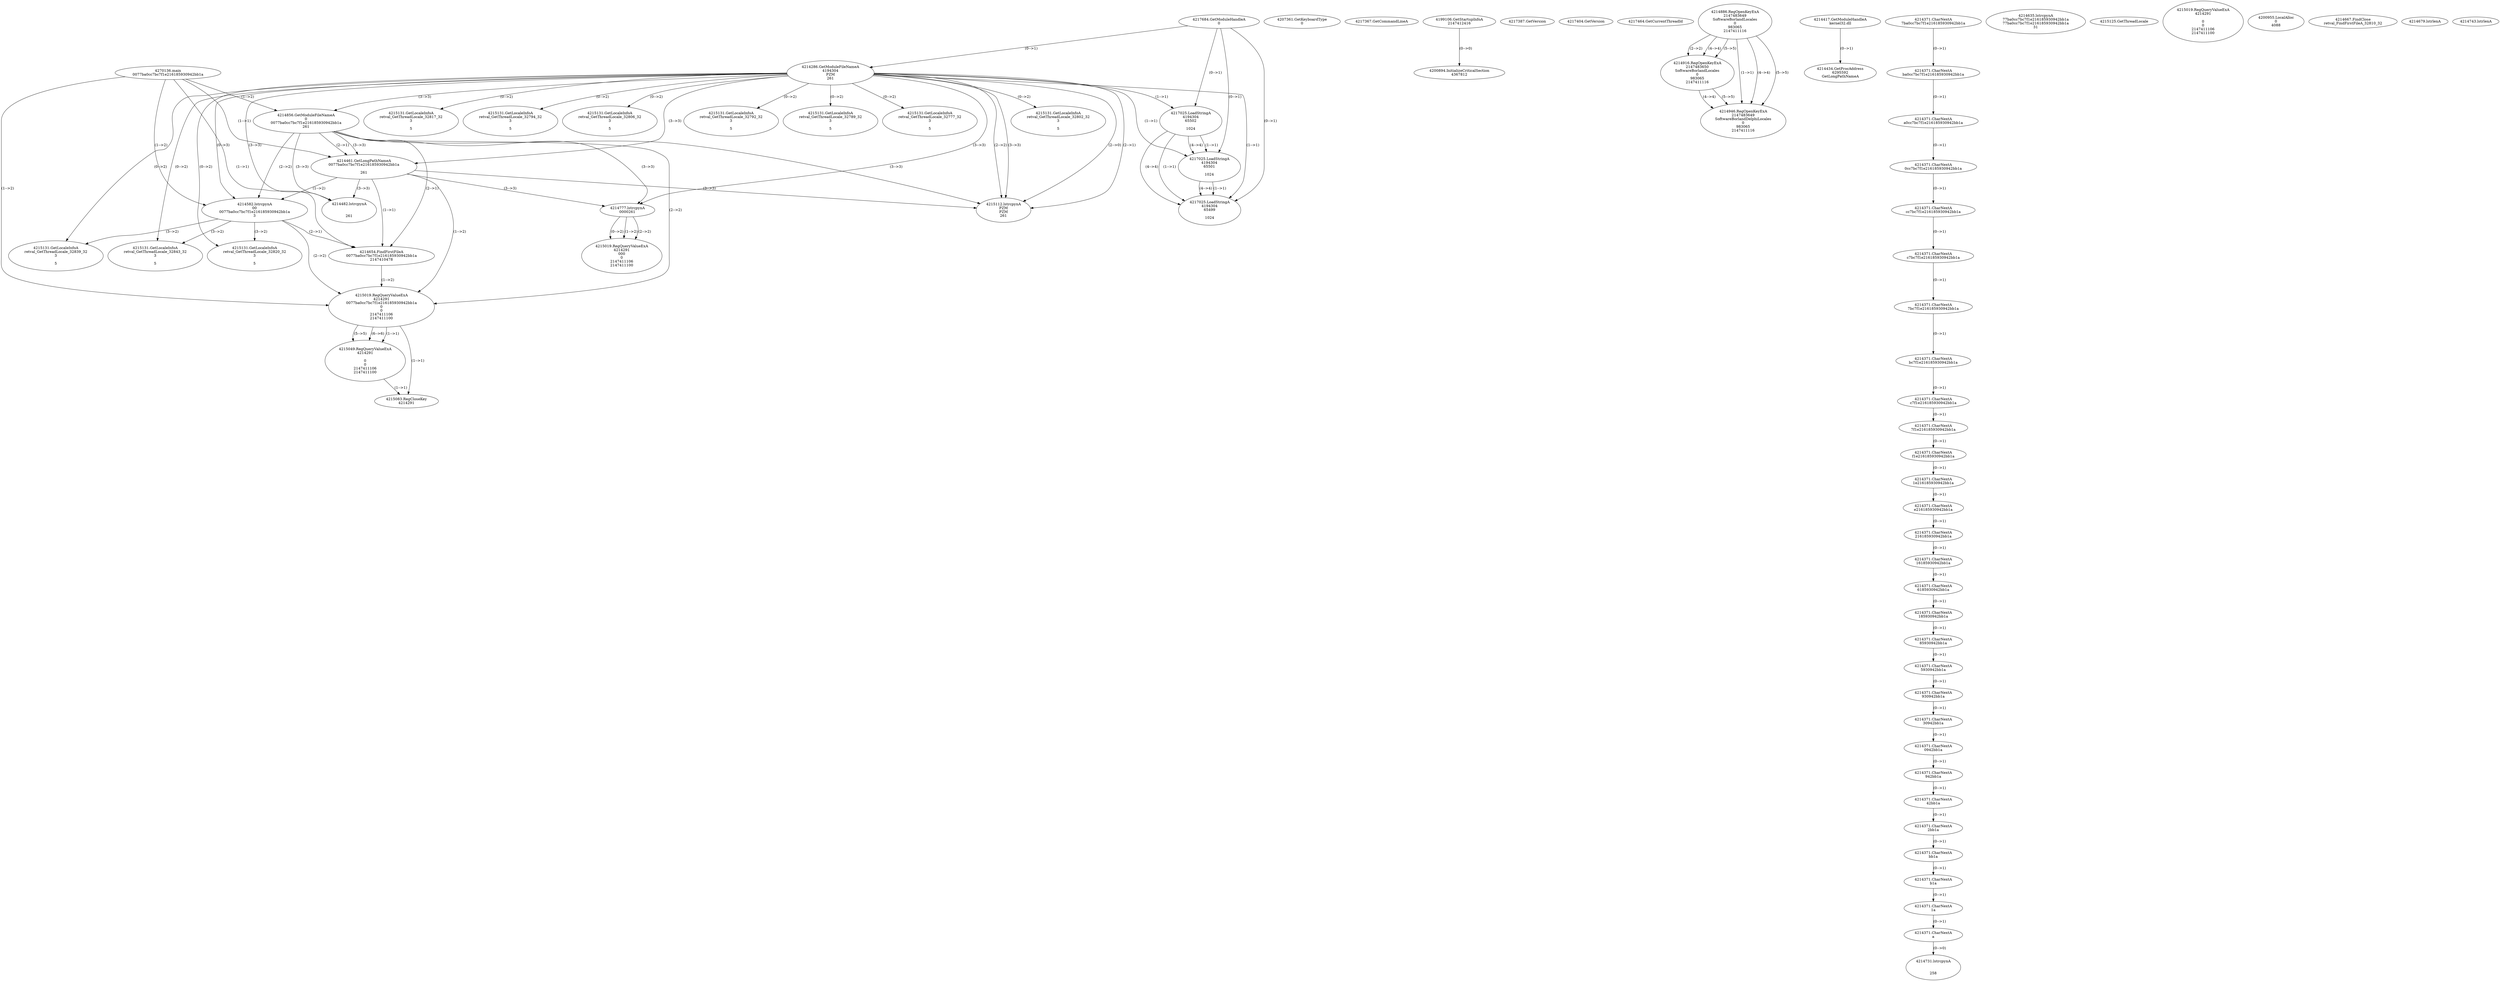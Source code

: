// Global SCDG with merge call
digraph {
	0 [label="4270136.main
0077ba0cc7bc7f1e216185930942bb1a"]
	1 [label="4217684.GetModuleHandleA
0"]
	2 [label="4207361.GetKeyboardType
0"]
	3 [label="4217367.GetCommandLineA
"]
	4 [label="4199106.GetStartupInfoA
2147412416"]
	5 [label="4217387.GetVersion
"]
	6 [label="4217404.GetVersion
"]
	7 [label="4217464.GetCurrentThreadId
"]
	8 [label="4214286.GetModuleFileNameA
4194304
PZM
261"]
	1 -> 8 [label="(0-->1)"]
	9 [label="4214856.GetModuleFileNameA
0
0077ba0cc7bc7f1e216185930942bb1a
261"]
	0 -> 9 [label="(1-->2)"]
	8 -> 9 [label="(3-->3)"]
	10 [label="4214886.RegOpenKeyExA
2147483649
Software\Borland\Locales
0
983065
2147411116"]
	11 [label="4214916.RegOpenKeyExA
2147483650
Software\Borland\Locales
0
983065
2147411116"]
	10 -> 11 [label="(2-->2)"]
	10 -> 11 [label="(4-->4)"]
	10 -> 11 [label="(5-->5)"]
	12 [label="4214946.RegOpenKeyExA
2147483649
Software\Borland\Delphi\Locales
0
983065
2147411116"]
	10 -> 12 [label="(1-->1)"]
	10 -> 12 [label="(4-->4)"]
	11 -> 12 [label="(4-->4)"]
	10 -> 12 [label="(5-->5)"]
	11 -> 12 [label="(5-->5)"]
	13 [label="4214417.GetModuleHandleA
kernel32.dll"]
	14 [label="4214434.GetProcAddress
6295592
GetLongPathNameA"]
	13 -> 14 [label="(0-->1)"]
	15 [label="4214461.GetLongPathNameA
0077ba0cc7bc7f1e216185930942bb1a

261"]
	0 -> 15 [label="(1-->1)"]
	9 -> 15 [label="(2-->1)"]
	8 -> 15 [label="(3-->3)"]
	9 -> 15 [label="(3-->3)"]
	16 [label="4214582.lstrcpynA
00
0077ba0cc7bc7f1e216185930942bb1a
3"]
	0 -> 16 [label="(1-->2)"]
	9 -> 16 [label="(2-->2)"]
	15 -> 16 [label="(1-->2)"]
	8 -> 16 [label="(0-->3)"]
	17 [label="4214371.CharNextA
7ba0cc7bc7f1e216185930942bb1a"]
	18 [label="4214371.CharNextA
ba0cc7bc7f1e216185930942bb1a"]
	17 -> 18 [label="(0-->1)"]
	19 [label="4214371.CharNextA
a0cc7bc7f1e216185930942bb1a"]
	18 -> 19 [label="(0-->1)"]
	20 [label="4214371.CharNextA
0cc7bc7f1e216185930942bb1a"]
	19 -> 20 [label="(0-->1)"]
	21 [label="4214371.CharNextA
cc7bc7f1e216185930942bb1a"]
	20 -> 21 [label="(0-->1)"]
	22 [label="4214371.CharNextA
c7bc7f1e216185930942bb1a"]
	21 -> 22 [label="(0-->1)"]
	23 [label="4214371.CharNextA
7bc7f1e216185930942bb1a"]
	22 -> 23 [label="(0-->1)"]
	24 [label="4214371.CharNextA
bc7f1e216185930942bb1a"]
	23 -> 24 [label="(0-->1)"]
	25 [label="4214371.CharNextA
c7f1e216185930942bb1a"]
	24 -> 25 [label="(0-->1)"]
	26 [label="4214371.CharNextA
7f1e216185930942bb1a"]
	25 -> 26 [label="(0-->1)"]
	27 [label="4214371.CharNextA
f1e216185930942bb1a"]
	26 -> 27 [label="(0-->1)"]
	28 [label="4214371.CharNextA
1e216185930942bb1a"]
	27 -> 28 [label="(0-->1)"]
	29 [label="4214371.CharNextA
e216185930942bb1a"]
	28 -> 29 [label="(0-->1)"]
	30 [label="4214371.CharNextA
216185930942bb1a"]
	29 -> 30 [label="(0-->1)"]
	31 [label="4214371.CharNextA
16185930942bb1a"]
	30 -> 31 [label="(0-->1)"]
	32 [label="4214371.CharNextA
6185930942bb1a"]
	31 -> 32 [label="(0-->1)"]
	33 [label="4214371.CharNextA
185930942bb1a"]
	32 -> 33 [label="(0-->1)"]
	34 [label="4214371.CharNextA
85930942bb1a"]
	33 -> 34 [label="(0-->1)"]
	35 [label="4214371.CharNextA
5930942bb1a"]
	34 -> 35 [label="(0-->1)"]
	36 [label="4214371.CharNextA
930942bb1a"]
	35 -> 36 [label="(0-->1)"]
	37 [label="4214371.CharNextA
30942bb1a"]
	36 -> 37 [label="(0-->1)"]
	38 [label="4214371.CharNextA
0942bb1a"]
	37 -> 38 [label="(0-->1)"]
	39 [label="4214371.CharNextA
942bb1a"]
	38 -> 39 [label="(0-->1)"]
	40 [label="4214371.CharNextA
42bb1a"]
	39 -> 40 [label="(0-->1)"]
	41 [label="4214371.CharNextA
2bb1a"]
	40 -> 41 [label="(0-->1)"]
	42 [label="4214371.CharNextA
bb1a"]
	41 -> 42 [label="(0-->1)"]
	43 [label="4214371.CharNextA
b1a"]
	42 -> 43 [label="(0-->1)"]
	44 [label="4214371.CharNextA
1a"]
	43 -> 44 [label="(0-->1)"]
	45 [label="4214371.CharNextA
a"]
	44 -> 45 [label="(0-->1)"]
	46 [label="4214635.lstrcpynA
77ba0cc7bc7f1e216185930942bb1a
77ba0cc7bc7f1e216185930942bb1a
31"]
	47 [label="4214654.FindFirstFileA
0077ba0cc7bc7f1e216185930942bb1a
2147410478"]
	0 -> 47 [label="(1-->1)"]
	9 -> 47 [label="(2-->1)"]
	15 -> 47 [label="(1-->1)"]
	16 -> 47 [label="(2-->1)"]
	48 [label="4215019.RegQueryValueExA
4214291
0077ba0cc7bc7f1e216185930942bb1a
0
0
2147411106
2147411100"]
	0 -> 48 [label="(1-->2)"]
	9 -> 48 [label="(2-->2)"]
	15 -> 48 [label="(1-->2)"]
	16 -> 48 [label="(2-->2)"]
	47 -> 48 [label="(1-->2)"]
	49 [label="4215049.RegQueryValueExA
4214291

0
0
2147411106
2147411100"]
	48 -> 49 [label="(1-->1)"]
	48 -> 49 [label="(5-->5)"]
	48 -> 49 [label="(6-->6)"]
	50 [label="4215083.RegCloseKey
4214291"]
	48 -> 50 [label="(1-->1)"]
	49 -> 50 [label="(1-->1)"]
	51 [label="4215112.lstrcpynA
PZM
PZM
261"]
	8 -> 51 [label="(2-->1)"]
	8 -> 51 [label="(2-->2)"]
	8 -> 51 [label="(3-->3)"]
	9 -> 51 [label="(3-->3)"]
	15 -> 51 [label="(3-->3)"]
	8 -> 51 [label="(2-->0)"]
	52 [label="4215125.GetThreadLocale
"]
	53 [label="4215131.GetLocaleInfoA
retval_GetThreadLocale_32839_32
3

5"]
	8 -> 53 [label="(0-->2)"]
	16 -> 53 [label="(3-->2)"]
	54 [label="4217025.LoadStringA
4194304
65502

1024"]
	1 -> 54 [label="(0-->1)"]
	8 -> 54 [label="(1-->1)"]
	55 [label="4214482.lstrcpynA


261"]
	8 -> 55 [label="(3-->3)"]
	9 -> 55 [label="(3-->3)"]
	15 -> 55 [label="(3-->3)"]
	56 [label="4215019.RegQueryValueExA
4214291

0
0
2147411106
2147411100"]
	57 [label="4215131.GetLocaleInfoA
retval_GetThreadLocale_32817_32
3

5"]
	8 -> 57 [label="(0-->2)"]
	58 [label="4217025.LoadStringA
4194304
65501

1024"]
	1 -> 58 [label="(0-->1)"]
	8 -> 58 [label="(1-->1)"]
	54 -> 58 [label="(1-->1)"]
	54 -> 58 [label="(4-->4)"]
	59 [label="4215131.GetLocaleInfoA
retval_GetThreadLocale_32794_32
3

5"]
	8 -> 59 [label="(0-->2)"]
	60 [label="4200894.InitializeCriticalSection
4367812"]
	4 -> 60 [label="(0-->0)"]
	61 [label="4200955.LocalAlloc
0
4088"]
	62 [label="4215131.GetLocaleInfoA
retval_GetThreadLocale_32806_32
3

5"]
	8 -> 62 [label="(0-->2)"]
	63 [label="4217025.LoadStringA
4194304
65499

1024"]
	1 -> 63 [label="(0-->1)"]
	8 -> 63 [label="(1-->1)"]
	54 -> 63 [label="(1-->1)"]
	58 -> 63 [label="(1-->1)"]
	54 -> 63 [label="(4-->4)"]
	58 -> 63 [label="(4-->4)"]
	64 [label="4215131.GetLocaleInfoA
retval_GetThreadLocale_32820_32
3

5"]
	8 -> 64 [label="(0-->2)"]
	16 -> 64 [label="(3-->2)"]
	65 [label="4215131.GetLocaleInfoA
retval_GetThreadLocale_32792_32
3

5"]
	8 -> 65 [label="(0-->2)"]
	66 [label="4215131.GetLocaleInfoA
retval_GetThreadLocale_32789_32
3

5"]
	8 -> 66 [label="(0-->2)"]
	67 [label="4215131.GetLocaleInfoA
retval_GetThreadLocale_32777_32
3

5"]
	8 -> 67 [label="(0-->2)"]
	68 [label="4214667.FindClose
retval_FindFirstFileA_32810_32"]
	69 [label="4214679.lstrlenA
"]
	70 [label="4214731.lstrcpynA


258"]
	45 -> 70 [label="(0-->0)"]
	71 [label="4214743.lstrlenA
"]
	72 [label="4214777.lstrcpynA
00\
00\
261"]
	8 -> 72 [label="(3-->3)"]
	9 -> 72 [label="(3-->3)"]
	15 -> 72 [label="(3-->3)"]
	73 [label="4215019.RegQueryValueExA
4214291
00\
0
0
2147411106
2147411100"]
	72 -> 73 [label="(1-->2)"]
	72 -> 73 [label="(2-->2)"]
	72 -> 73 [label="(0-->2)"]
	74 [label="4215131.GetLocaleInfoA
retval_GetThreadLocale_32843_32
3

5"]
	8 -> 74 [label="(0-->2)"]
	16 -> 74 [label="(3-->2)"]
	75 [label="4215131.GetLocaleInfoA
retval_GetThreadLocale_32802_32
3

5"]
	8 -> 75 [label="(0-->2)"]
}

